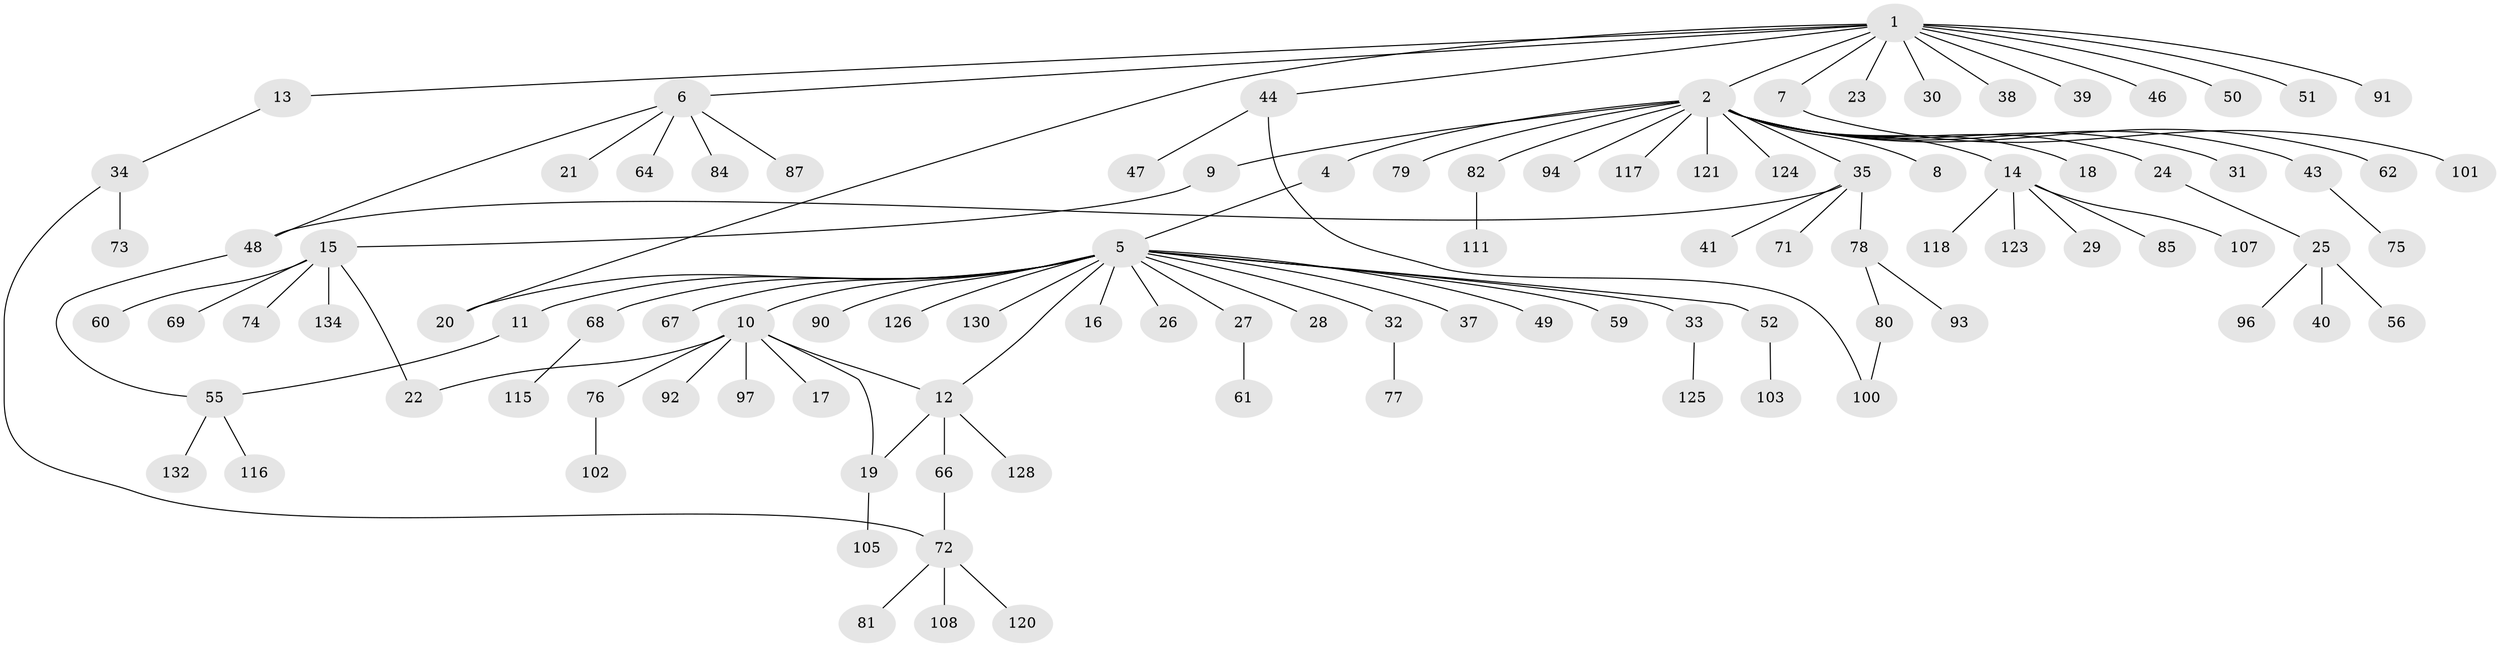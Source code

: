 // original degree distribution, {14: 0.007462686567164179, 17: 0.007462686567164179, 2: 0.20149253731343283, 20: 0.007462686567164179, 7: 0.022388059701492536, 3: 0.11940298507462686, 1: 0.5895522388059702, 6: 0.014925373134328358, 4: 0.022388059701492536, 5: 0.007462686567164179}
// Generated by graph-tools (version 1.1) at 2025/11/02/27/25 16:11:13]
// undirected, 103 vertices, 110 edges
graph export_dot {
graph [start="1"]
  node [color=gray90,style=filled];
  1 [super="+3"];
  2 [super="+45"];
  4;
  5 [super="+58"];
  6 [super="+57"];
  7 [super="+53"];
  8;
  9 [super="+89"];
  10 [super="+83"];
  11;
  12 [super="+42"];
  13;
  14 [super="+133"];
  15 [super="+54"];
  16;
  17;
  18;
  19 [super="+122"];
  20;
  21;
  22 [super="+106"];
  23;
  24;
  25 [super="+88"];
  26;
  27 [super="+114"];
  28;
  29;
  30;
  31 [super="+95"];
  32 [super="+131"];
  33 [super="+36"];
  34 [super="+63"];
  35 [super="+86"];
  37;
  38;
  39;
  40;
  41;
  43 [super="+65"];
  44;
  46;
  47;
  48;
  49;
  50 [super="+109"];
  51;
  52;
  55 [super="+70"];
  56;
  59;
  60;
  61;
  62;
  64;
  66 [super="+104"];
  67;
  68;
  69;
  71;
  72 [super="+99"];
  73;
  74;
  75 [super="+113"];
  76;
  77;
  78;
  79;
  80;
  81;
  82 [super="+98"];
  84;
  85 [super="+110"];
  87;
  90;
  91;
  92;
  93 [super="+112"];
  94 [super="+129"];
  96;
  97;
  100 [super="+127"];
  101;
  102;
  103;
  105;
  107;
  108;
  111;
  115;
  116;
  117 [super="+119"];
  118;
  120;
  121;
  123;
  124;
  125;
  126;
  128;
  130;
  132;
  134;
  1 -- 2;
  1 -- 6;
  1 -- 13;
  1 -- 20;
  1 -- 23;
  1 -- 30;
  1 -- 38;
  1 -- 39;
  1 -- 44;
  1 -- 46;
  1 -- 50;
  1 -- 51;
  1 -- 91;
  1 -- 7;
  2 -- 4;
  2 -- 8;
  2 -- 9;
  2 -- 14;
  2 -- 18;
  2 -- 24;
  2 -- 31;
  2 -- 35;
  2 -- 43;
  2 -- 62;
  2 -- 82;
  2 -- 94;
  2 -- 117;
  2 -- 121;
  2 -- 124;
  2 -- 79;
  4 -- 5;
  5 -- 10;
  5 -- 11;
  5 -- 12;
  5 -- 16;
  5 -- 20;
  5 -- 26;
  5 -- 27;
  5 -- 28;
  5 -- 32;
  5 -- 33;
  5 -- 37;
  5 -- 49;
  5 -- 52;
  5 -- 59;
  5 -- 67;
  5 -- 68;
  5 -- 126;
  5 -- 130;
  5 -- 90;
  6 -- 21;
  6 -- 48;
  6 -- 64;
  6 -- 84;
  6 -- 87;
  7 -- 101;
  9 -- 15;
  10 -- 17;
  10 -- 19;
  10 -- 22;
  10 -- 76;
  10 -- 92;
  10 -- 97;
  10 -- 12;
  11 -- 55;
  12 -- 19;
  12 -- 128;
  12 -- 66;
  13 -- 34;
  14 -- 29;
  14 -- 85;
  14 -- 107;
  14 -- 118;
  14 -- 123;
  15 -- 22;
  15 -- 69;
  15 -- 74;
  15 -- 134;
  15 -- 60;
  19 -- 105;
  24 -- 25;
  25 -- 40;
  25 -- 56;
  25 -- 96;
  27 -- 61;
  32 -- 77;
  33 -- 125;
  34 -- 72;
  34 -- 73;
  35 -- 41;
  35 -- 48;
  35 -- 71;
  35 -- 78;
  43 -- 75;
  44 -- 47;
  44 -- 100;
  48 -- 55;
  52 -- 103;
  55 -- 116;
  55 -- 132;
  66 -- 72;
  68 -- 115;
  72 -- 81;
  72 -- 120;
  72 -- 108;
  76 -- 102;
  78 -- 80;
  78 -- 93;
  80 -- 100;
  82 -- 111;
}
